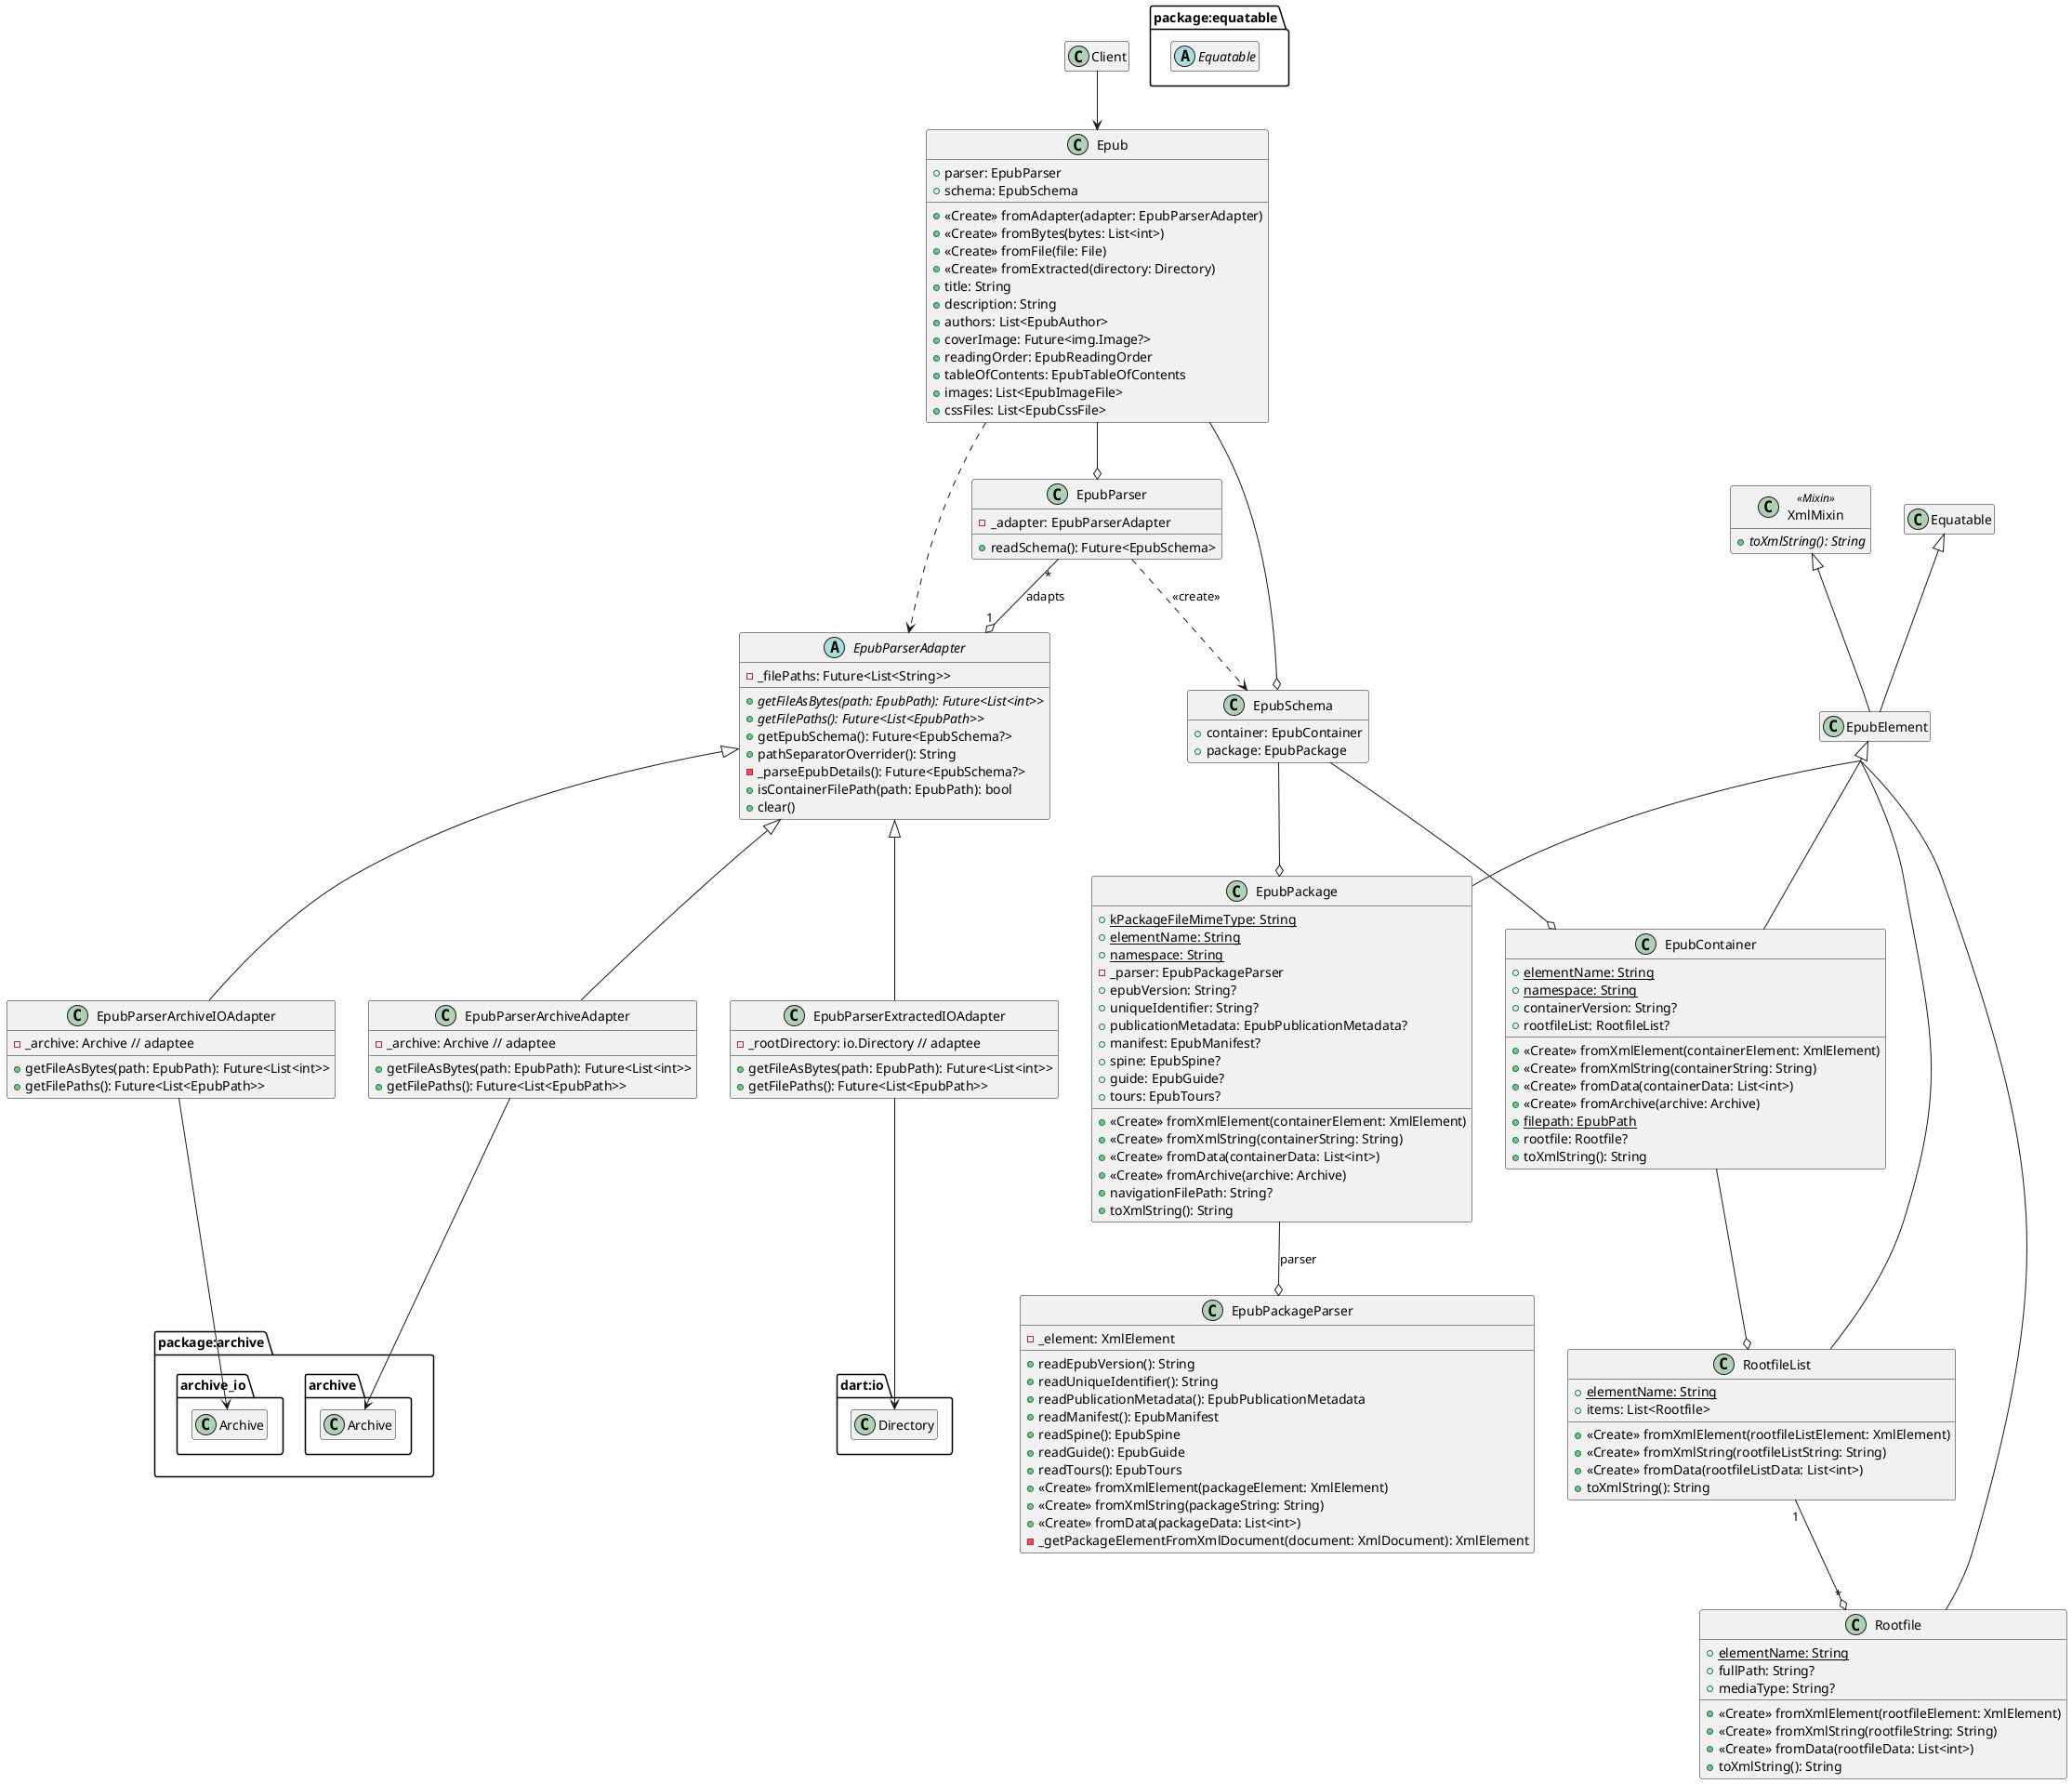 @startuml PrototypeDesignClassDiagram
'skinparam linetype ortho
'skinparam backgroundColor transparent
'skinparam handwritten true
'skinparam monochrome true
'left to right direction
skinparam sequenceMessageAlign direction
hide empty members
hide empty description
'skinparam classAttributeIconSize 0
'skinparam style strictuml
skinparam groupInheritance 4

class Client

class Epub {
    +parser: EpubParser
    +schema: EpubSchema
    +<<Create>> fromAdapter(adapter: EpubParserAdapter)
    +<<Create>> fromBytes(bytes: List<int>)
    +<<Create>> fromFile(file: File)
    +<<Create>> fromExtracted(directory: Directory)
    +{method} title: String
    +{method} description: String
    +{method} authors: List<EpubAuthor>
    +{method} coverImage: Future<img.Image?>
    +{method} readingOrder: EpubReadingOrder
    +{method} tableOfContents: EpubTableOfContents
    +{method} images: List<EpubImageFile>
    +{method} cssFiles: List<EpubCssFile>
}
Client --> Epub

'PARSER ADAPTER

abstract EpubParserAdapter {
    -_filePaths: Future<List<String>>
    +{abstract} getFileAsBytes(path: EpubPath): Future<List<int>>
    +{abstract} getFilePaths(): Future<List<EpubPath>>
    +getEpubSchema(): Future<EpubSchema?>
    +pathSeparatorOverrider(): String
    -_parseEpubDetails(): Future<EpubSchema?>
    +isContainerFilePath(path: EpubPath): bool
    +clear()
}

package "package:archive" as archive {
    namespace archive.archive {
        class Archive
    }

    namespace archive.archive_io {
        class Archive
    }
}

class EpubParserArchiveAdapter extends EpubParserAdapter {
    -_archive: Archive // adaptee
    +getFileAsBytes(path: EpubPath): Future<List<int>>
    +getFilePaths(): Future<List<EpubPath>>
}
EpubParserArchiveAdapter --> archive.archive.Archive
class EpubParserArchiveIOAdapter extends EpubParserAdapter {
    -_archive: Archive // adaptee
    +getFileAsBytes(path: EpubPath): Future<List<int>>
    +getFilePaths(): Future<List<EpubPath>>
}
EpubParserArchiveIOAdapter --> archive.archive_io.Archive

class EpubParserExtractedIOAdapter extends EpubParserAdapter {
    -_rootDirectory: io.Directory // adaptee
    +getFileAsBytes(path: EpubPath): Future<List<int>>
    +getFilePaths(): Future<List<EpubPath>>
}
EpubParserExtractedIOAdapter --> "dart:io.Directory"

'PARSER

class EpubParser {
    -_adapter: EpubParserAdapter
    +readSchema(): Future<EpubSchema>
}
Epub --o EpubParser
EpubParser "*" --o "1" EpubParserAdapter : adapts
'Separate parser (Abstract Factory) for navigation based on package.epubVersion

'EPUB SCHEMA

class EpubSchema {
    +container: EpubContainer
    +package: EpubPackage
}
EpubParser ..> EpubSchema : <<create>>
Epub --o EpubSchema
Epub ..> EpubParserAdapter

class XmlMixin <<Mixin>> {
    {abstract} +toXmlString(): String
}

package "package:equatable" as equatable {
    abstract Equatable
}

class EpubElement extends XmlMixin, Equatable

class EpubContainer extends EpubElement {
    +{static} elementName: String
    +{static} namespace: String
    +containerVersion: String?
    +rootfileList: RootfileList?
    +<<Create>> fromXmlElement(containerElement: XmlElement)
    +<<Create>> fromXmlString(containerString: String)
    +<<Create>> fromData(containerData: List<int>)
    +<<Create>> fromArchive(archive: Archive)
    +{static} {method} filepath: EpubPath
    +{method} rootfile: Rootfile?
    +toXmlString(): String
}
EpubSchema --o EpubContainer

class RootfileList extends EpubElement {
    +{static} elementName: String
    +items: List<Rootfile>
    +<<Create>> fromXmlElement(rootfileListElement: XmlElement)
    +<<Create>> fromXmlString(rootfileListString: String)
    +<<Create>> fromData(rootfileListData: List<int>)
    +toXmlString(): String
}
EpubContainer --o RootfileList

class Rootfile extends EpubElement {
    +{static} elementName: String
    +fullPath: String?
    +mediaType: String?
    +<<Create>> fromXmlElement(rootfileElement: XmlElement)
    +<<Create>> fromXmlString(rootfileString: String)
    +<<Create>> fromData(rootfileData: List<int>)
    +toXmlString(): String
}
RootfileList "1" --o "*" Rootfile

class EpubPackage extends EpubElement {
    +{static} kPackageFileMimeType: String
    +{static} elementName: String
    +{static} namespace: String
    -_parser: EpubPackageParser
    +epubVersion: String?
    +uniqueIdentifier: String?
    +publicationMetadata: EpubPublicationMetadata?
    +manifest: EpubManifest?
    +spine: EpubSpine?
    +guide: EpubGuide?
    +tours: EpubTours?
    +<<Create>> fromXmlElement(containerElement: XmlElement)
    +<<Create>> fromXmlString(containerString: String)
    +<<Create>> fromData(containerData: List<int>)
    +<<Create>> fromArchive(archive: Archive)
    +{method} navigationFilePath: String?
    +toXmlString(): String
}
EpubSchema --o EpubPackage

class EpubPackageParser {
    -_element: XmlElement
    +readEpubVersion(): String
    +readUniqueIdentifier(): String
    +readPublicationMetadata(): EpubPublicationMetadata
    +readManifest(): EpubManifest
    +readSpine(): EpubSpine
    +readGuide(): EpubGuide
    +readTours(): EpubTours
    +<<Create>> fromXmlElement(packageElement: XmlElement)
    +<<Create>> fromXmlString(packageString: String)
    +<<Create>> fromData(packageData: List<int>)
    -_getPackageElementFromXmlDocument(document: XmlDocument): XmlElement
}

EpubPackage --o EpubPackageParser : parser

@enduml